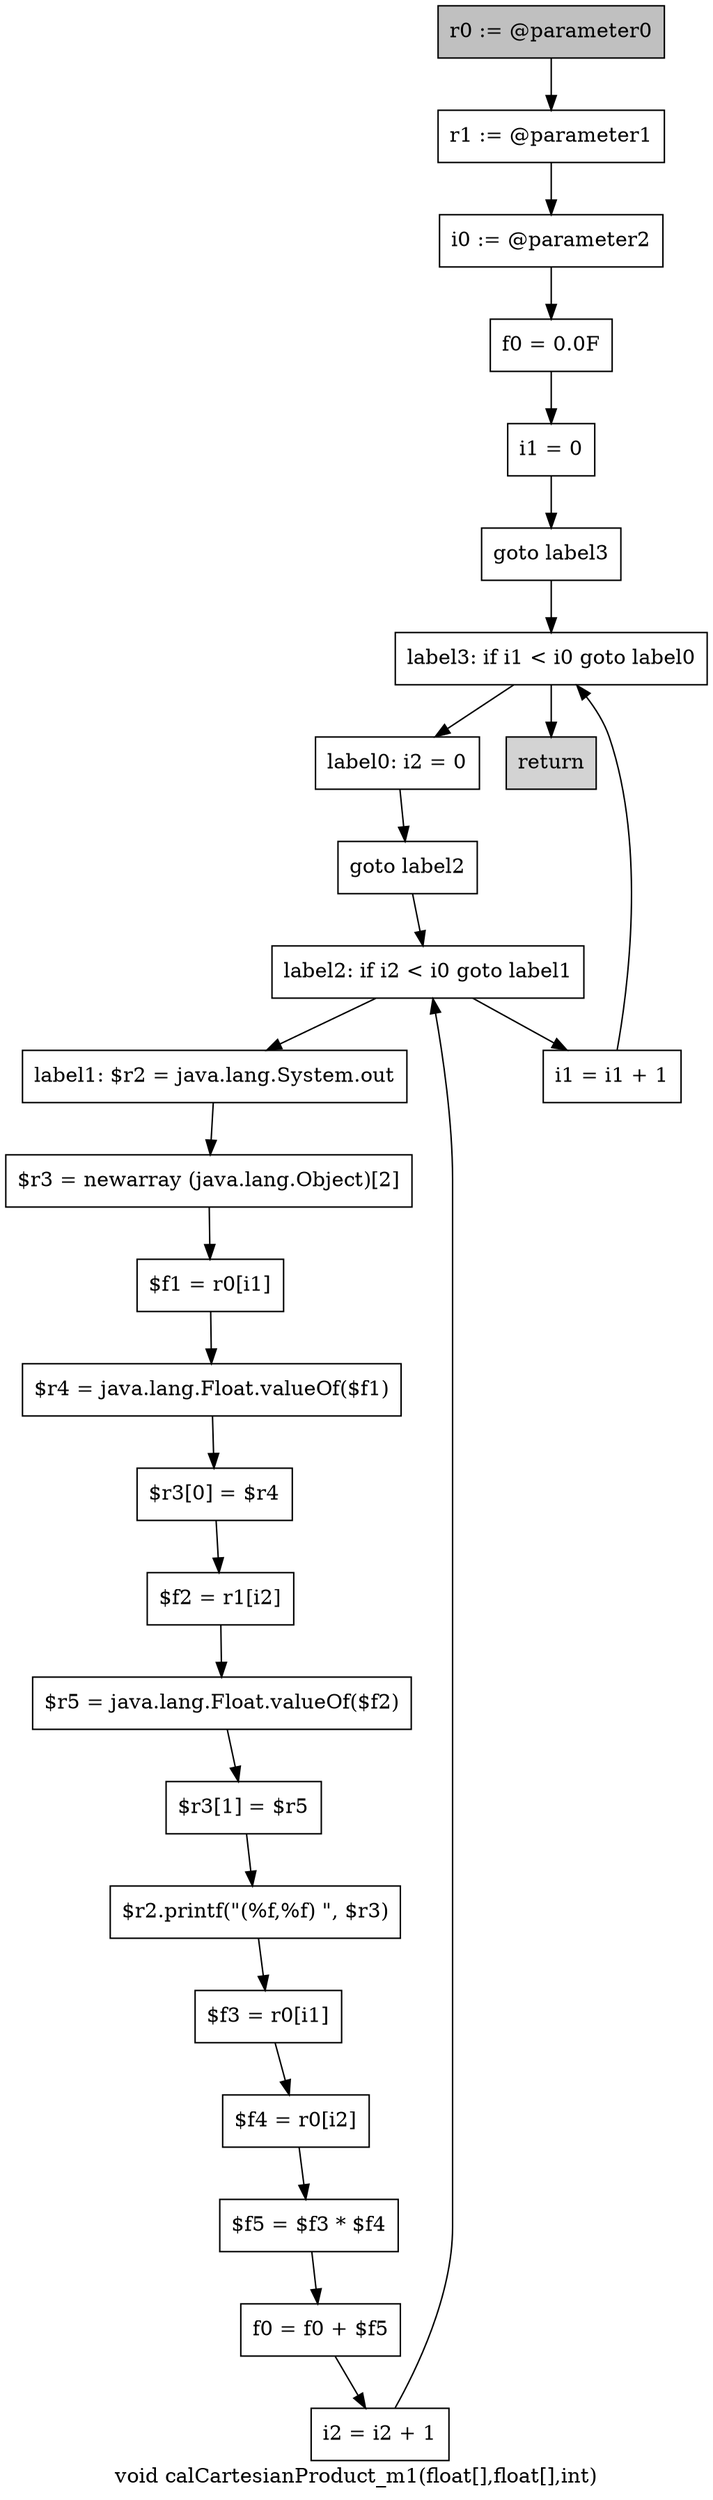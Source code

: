 digraph "void calCartesianProduct_m1(float[],float[],int)" {
    label="void calCartesianProduct_m1(float[],float[],int)";
    node [shape=box];
    "0" [style=filled,fillcolor=gray,label="r0 := @parameter0",];
    "1" [label="r1 := @parameter1",];
    "0"->"1";
    "2" [label="i0 := @parameter2",];
    "1"->"2";
    "3" [label="f0 = 0.0F",];
    "2"->"3";
    "4" [label="i1 = 0",];
    "3"->"4";
    "5" [label="goto label3",];
    "4"->"5";
    "24" [label="label3: if i1 < i0 goto label0",];
    "5"->"24";
    "6" [label="label0: i2 = 0",];
    "7" [label="goto label2",];
    "6"->"7";
    "22" [label="label2: if i2 < i0 goto label1",];
    "7"->"22";
    "8" [label="label1: $r2 = java.lang.System.out",];
    "9" [label="$r3 = newarray (java.lang.Object)[2]",];
    "8"->"9";
    "10" [label="$f1 = r0[i1]",];
    "9"->"10";
    "11" [label="$r4 = java.lang.Float.valueOf($f1)",];
    "10"->"11";
    "12" [label="$r3[0] = $r4",];
    "11"->"12";
    "13" [label="$f2 = r1[i2]",];
    "12"->"13";
    "14" [label="$r5 = java.lang.Float.valueOf($f2)",];
    "13"->"14";
    "15" [label="$r3[1] = $r5",];
    "14"->"15";
    "16" [label="$r2.printf(\"(%f,%f) \", $r3)",];
    "15"->"16";
    "17" [label="$f3 = r0[i1]",];
    "16"->"17";
    "18" [label="$f4 = r0[i2]",];
    "17"->"18";
    "19" [label="$f5 = $f3 * $f4",];
    "18"->"19";
    "20" [label="f0 = f0 + $f5",];
    "19"->"20";
    "21" [label="i2 = i2 + 1",];
    "20"->"21";
    "21"->"22";
    "22"->"8";
    "23" [label="i1 = i1 + 1",];
    "22"->"23";
    "23"->"24";
    "24"->"6";
    "25" [style=filled,fillcolor=lightgray,label="return",];
    "24"->"25";
}
